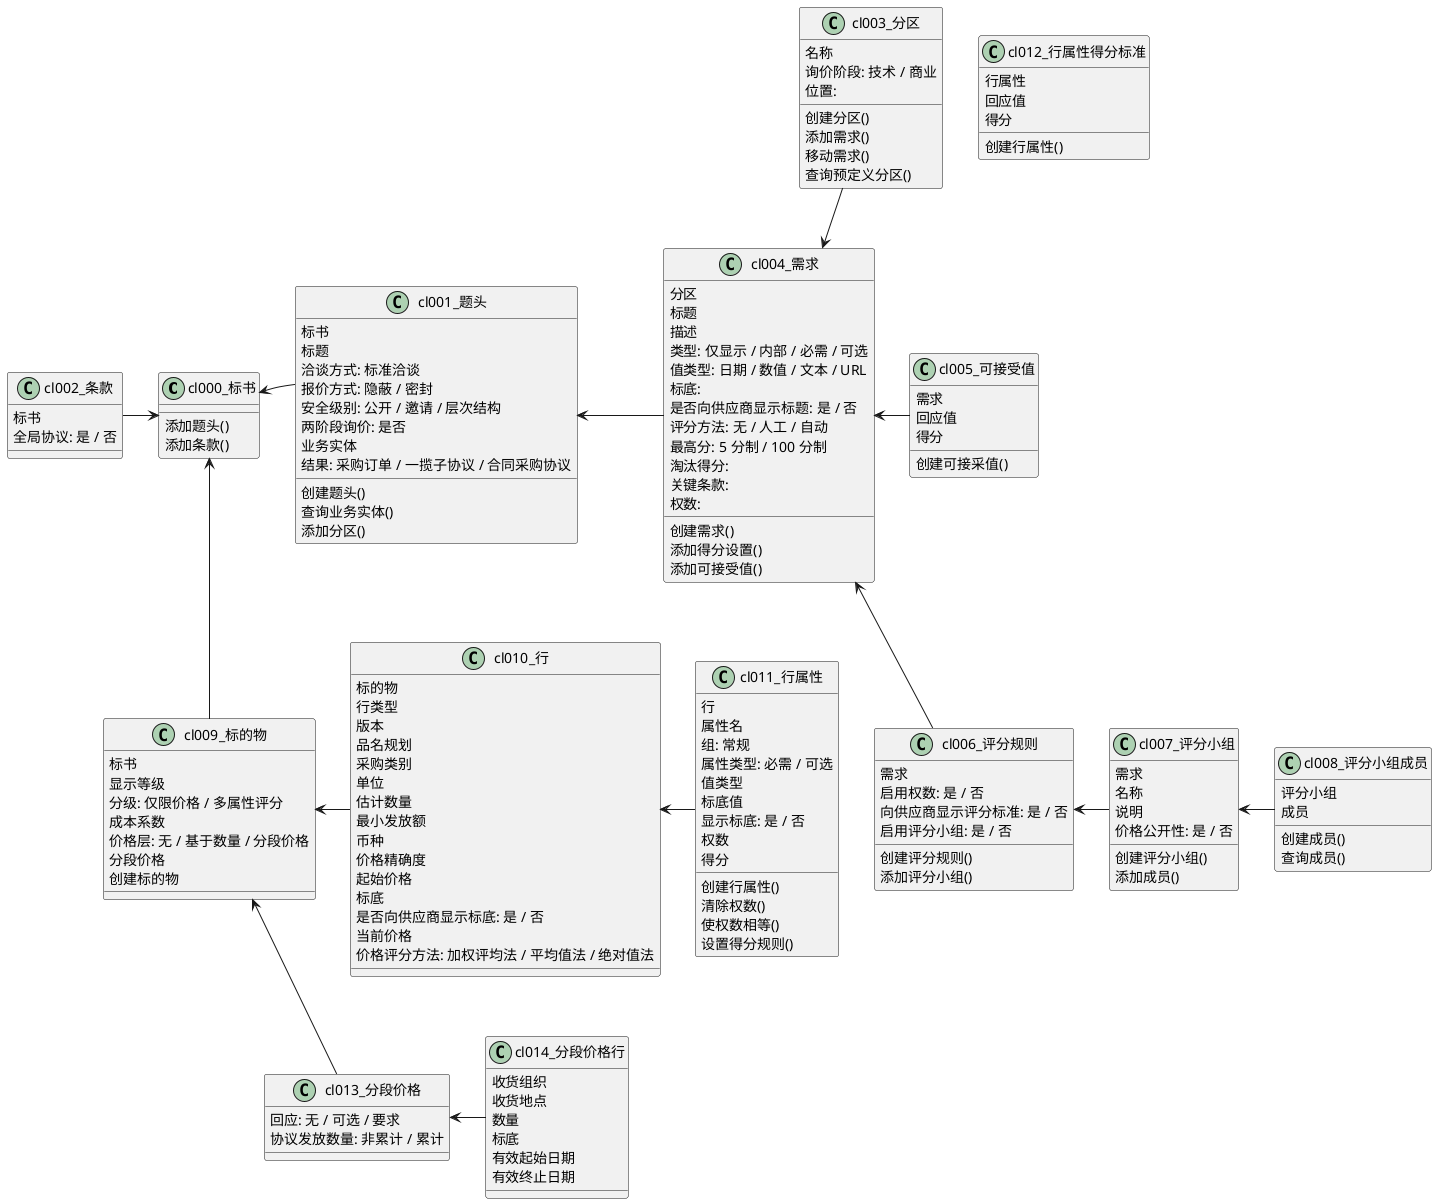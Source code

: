 @startuml
class cl000 as "cl000_标书"
class cl001 as "cl001_题头"
class cl002 as "cl002_条款"
class cl003 as "cl003_分区"
class cl004 as "cl004_需求"
class cl005 as "cl005_可接受值"
class cl006 as "cl006_评分规则"
class cl007 as "cl007_评分小组"
class cl008 as "cl008_评分小组成员"
class cl009 as "cl009_标的物"
class cl010 as "cl010_行"
class cl011 as "cl011_行属性"
class cl012 as "cl012_行属性得分标准"
class cl013 as "cl013_分段价格"
class cl014 as "cl014_分段价格行"

class cl000 {
    添加题头()
    添加条款()
}
class cl001 {
    标书
    标题 
    洽谈方式: 标准洽谈
    报价方式: 隐蔽 / 密封 
    安全级别: 公开 / 邀请 / 层次结构
    两阶段询价: 是否
    业务实体
    结果: 采购订单 / 一揽子协议 / 合同采购协议
    创建题头()
    查询业务实体()
    添加分区()
}
class cl002 {
    标书
    全局协议: 是 / 否
}
class cl003 {
    名称
    询价阶段: 技术 / 商业
    位置: 

    创建分区()
    添加需求()
    移动需求()
    查询预定义分区()
}
class cl004 {
    分区
    标题
    描述
    类型: 仅显示 / 内部 / 必需 / 可选
    值类型: 日期 / 数值 / 文本 / URL
    标底:
    是否向供应商显示标题: 是 / 否
    评分方法: 无 / 人工 / 自动
    最高分: 5 分制 / 100 分制
    淘汰得分:
    关键条款:
    权数:
    创建需求()
    添加得分设置()
    添加可接受值()
}
class cl005 {
    需求
    回应值
    得分
    创建可接采值()

}
class cl006 {
    需求
    启用权数: 是 / 否
    向供应商显示评分标准: 是 / 否
    启用评分小组: 是 / 否
    创建评分规则()
    添加评分小组()
}
class cl007 {
    需求
    名称
    说明
    价格公开性: 是 / 否
    创建评分小组()
    添加成员()
}
class cl008 {
    评分小组
    成员
    创建成员()
    查询成员()
}
class cl009  {
    标书
    显示等级
    分级: 仅限价格 / 多属性评分
    成本系数
    价格层: 无 / 基于数量 / 分段价格
    分段价格
    创建标的物
}
class cl010 {
    标的物
    行类型
    版本
    品名规划
    采购类别
    单位
    估计数量
    最小发放额
    币种
    价格精确度
    起始价格
    标底
    是否向供应商显示标底: 是 / 否
    当前价格
    价格评分方法: 加权评均法 / 平均值法 / 绝对值法
}
class cl011 {
    行
    属性名
    组: 常规
    属性类型: 必需 / 可选
    值类型
    标底值
    显示标底: 是 / 否
    权数
    得分
    创建行属性()
    清除权数()
    使权数相等()
    设置得分规则()

}
class cl012 {
    行属性
    回应值
    得分
    创建行属性()
}
class cl013 {
    回应: 无 / 可选 / 要求
    协议发放数量: 非累计 / 累计
}
class cl014 {
    收货组织
    收货地点
    数量
    标底
    有效起始日期
    有效终止日期
}

cl001 -[hidden]down- cl009
cl000 -[hidden]down-- cl001
cl003 -[hidden]down- cl005
cl005 -[hidden]down- cl006
cl010 -[hidden]down- cl013

cl000 <- cl001
cl002 -> cl000

cl001 <- cl004
cl003 -> cl004
cl004 <- cl005
cl004 <- cl006
cl006 <- cl007
cl007 <- cl008
cl000 <- cl009

cl009 <- cl010
cl010 <- cl011
cl009 <- cl013
cl013 <- cl014
@enduml
